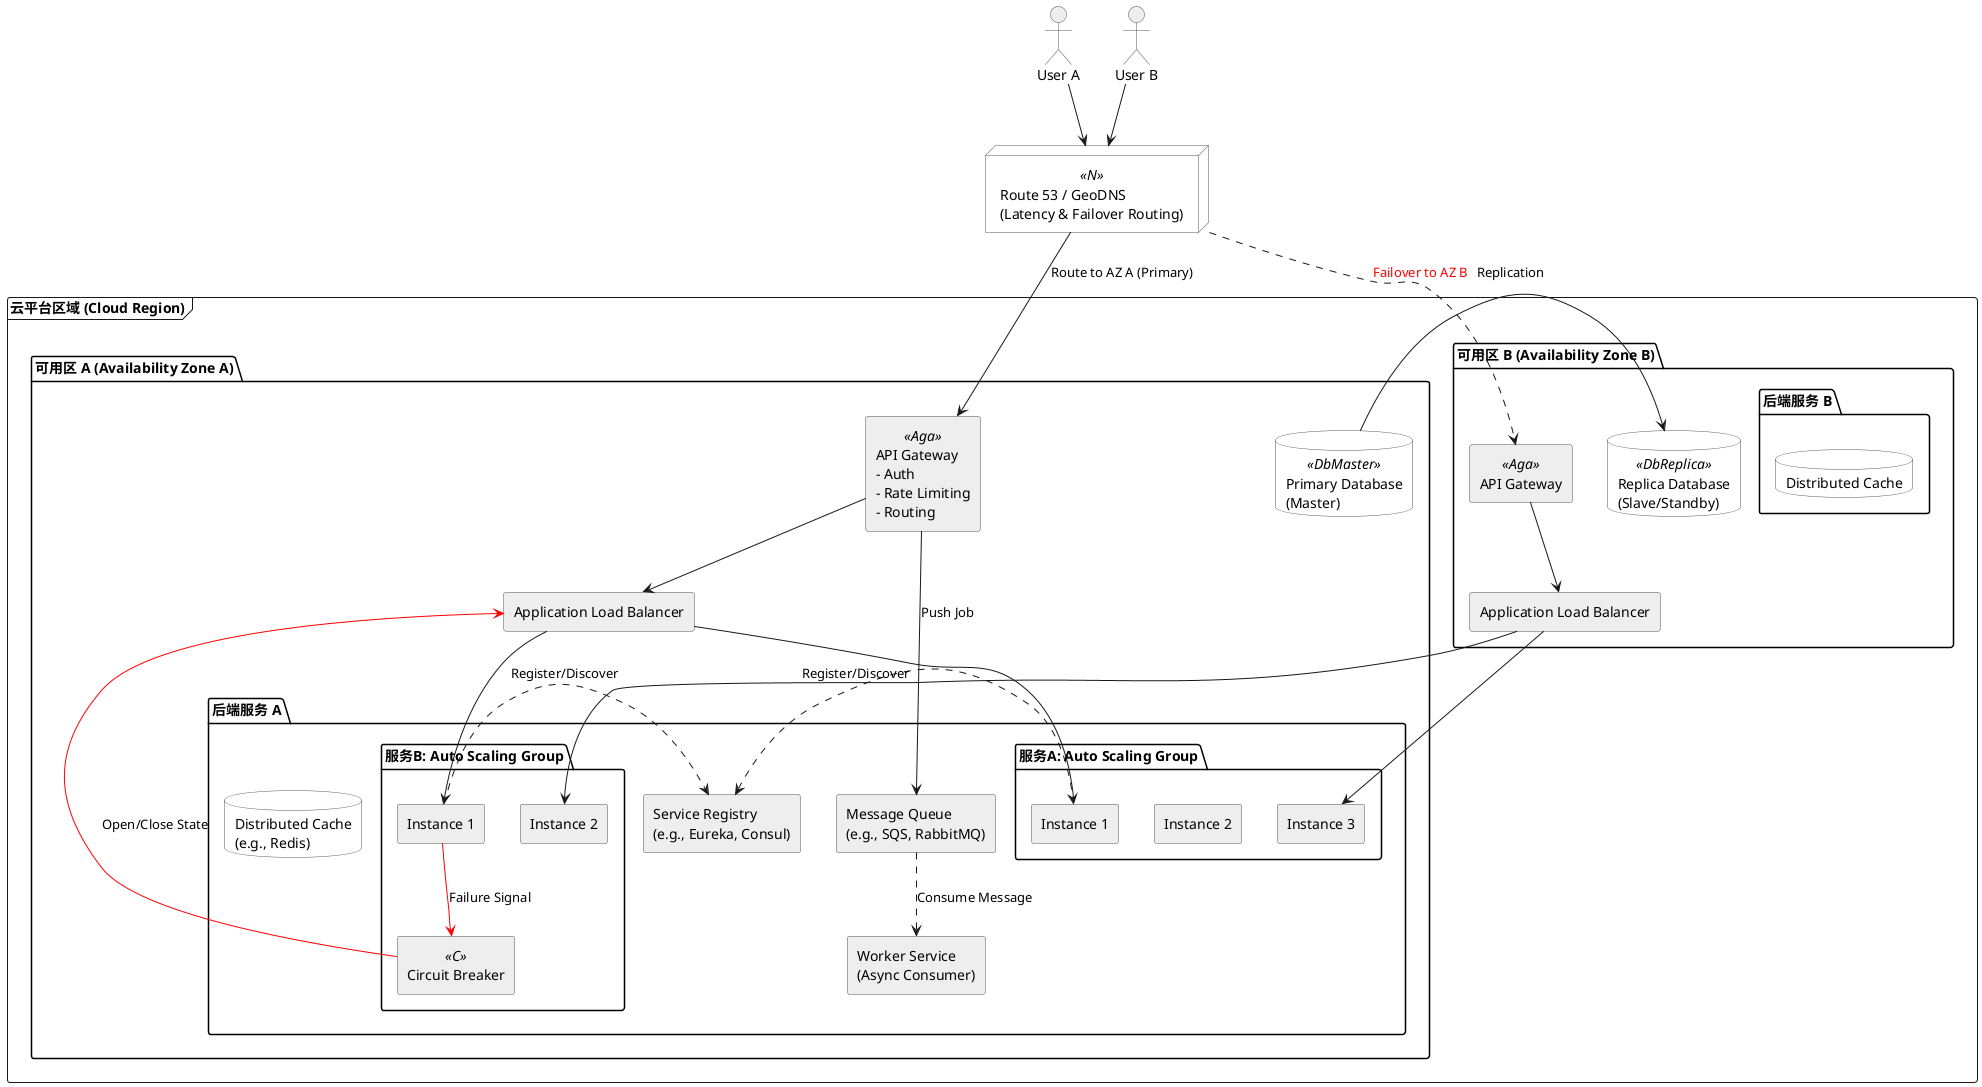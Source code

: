 @startuml

skinparam rectangle {
    BorderColor #555555
    BackgroundColor #EEEEEE
    ArrowColor #555555
}
skinparam actor {
    BorderColor #555555
    BackgroundColor #EEEEEE
    ArrowColor #555555
}
skinparam node {
    BorderColor #555555
    BackgroundColor #FFFFFF
    ArrowColor #555555
}
skinparam database {
    BorderColor #555555
    BackgroundColor #FFFFFF
    ArrowColor #555555
}

skinparam stereotype {
    CBackgroundColor #f66
    NBackgroundColor #f9f
    AgaBackgroundColor #ccf
    DbMasterBackgroundColor #FFD700
    DbReplicaBackgroundColor #E6E6FA
}

actor "User A" as User1
actor "User B" as User2

node "Route 53 / GeoDNS\n(Latency & Failover Routing)" as GeoDNS <<N>>

frame "云平台区域 (Cloud Region)" {
    package "可用区 A (Availability Zone A)" {
        rectangle "API Gateway\n- Auth\n- Rate Limiting\n- Routing" as APG_A <<Aga>>
        rectangle "Application Load Balancer" as LB_A

        package "后端服务 A" {
            rectangle "Service Registry\n(e.g., Eureka, Consul)" as SR_A
            rectangle "Message Queue\n(e.g., SQS, RabbitMQ)" as MQ_A
            rectangle "Worker Service\n(Async Consumer)" as Worker_A

            package "服务A: Auto Scaling Group" {
                rectangle "Instance 1" as Service_A1
                rectangle "Instance 2" as Service_A2
            }
            package "服务B: Auto Scaling Group" {
                rectangle "Circuit Breaker" as CB_A <<C>>
                rectangle "Instance 1" as Service_B
            }
            database "Distributed Cache\n(e.g., Redis)" as Cache_A
        }
        database "Primary Database\n(Master)" as DB_Master <<DbMaster>>
    }

    package "可用区 B (Availability Zone B)" {
        rectangle "API Gateway" as APG_B <<Aga>>
        rectangle "Application Load Balancer" as LB_B
        package "后端服务 B" {
            package "服务A: Auto Scaling Group" {
                rectangle "Instance 3" as Service_A3
            }
            package "服务B: Auto Scaling Group" {
                rectangle "Instance 2" as Service_B2
            }
            database "Distributed Cache" as Cache_B
        }
        database "Replica Database\n(Slave/Standby)" as DB_Replica <<DbReplica>>
    }
}

' --- Connections ---
User1 --> GeoDNS
User2 --> GeoDNS
GeoDNS --> APG_A : Route to AZ A (Primary)
GeoDNS ..> APG_B : <color:red>Failover to AZ B

APG_A --> LB_A
LB_A --> Service_A1
LB_A --> Service_B
Service_B --[#red]> CB_A : Failure Signal
CB_A --[#red]> LB_A : Open/Close State

Service_A1 .> SR_A : Register/Discover
Service_B .> SR_A : Register/Discover

APG_A --> MQ_A : Push Job
MQ_A ..> Worker_A : Consume Message

DB_Master -> DB_Replica : Replication

APG_B --> LB_B
LB_B --> Service_A3
LB_B --> Service_B2
@enduml